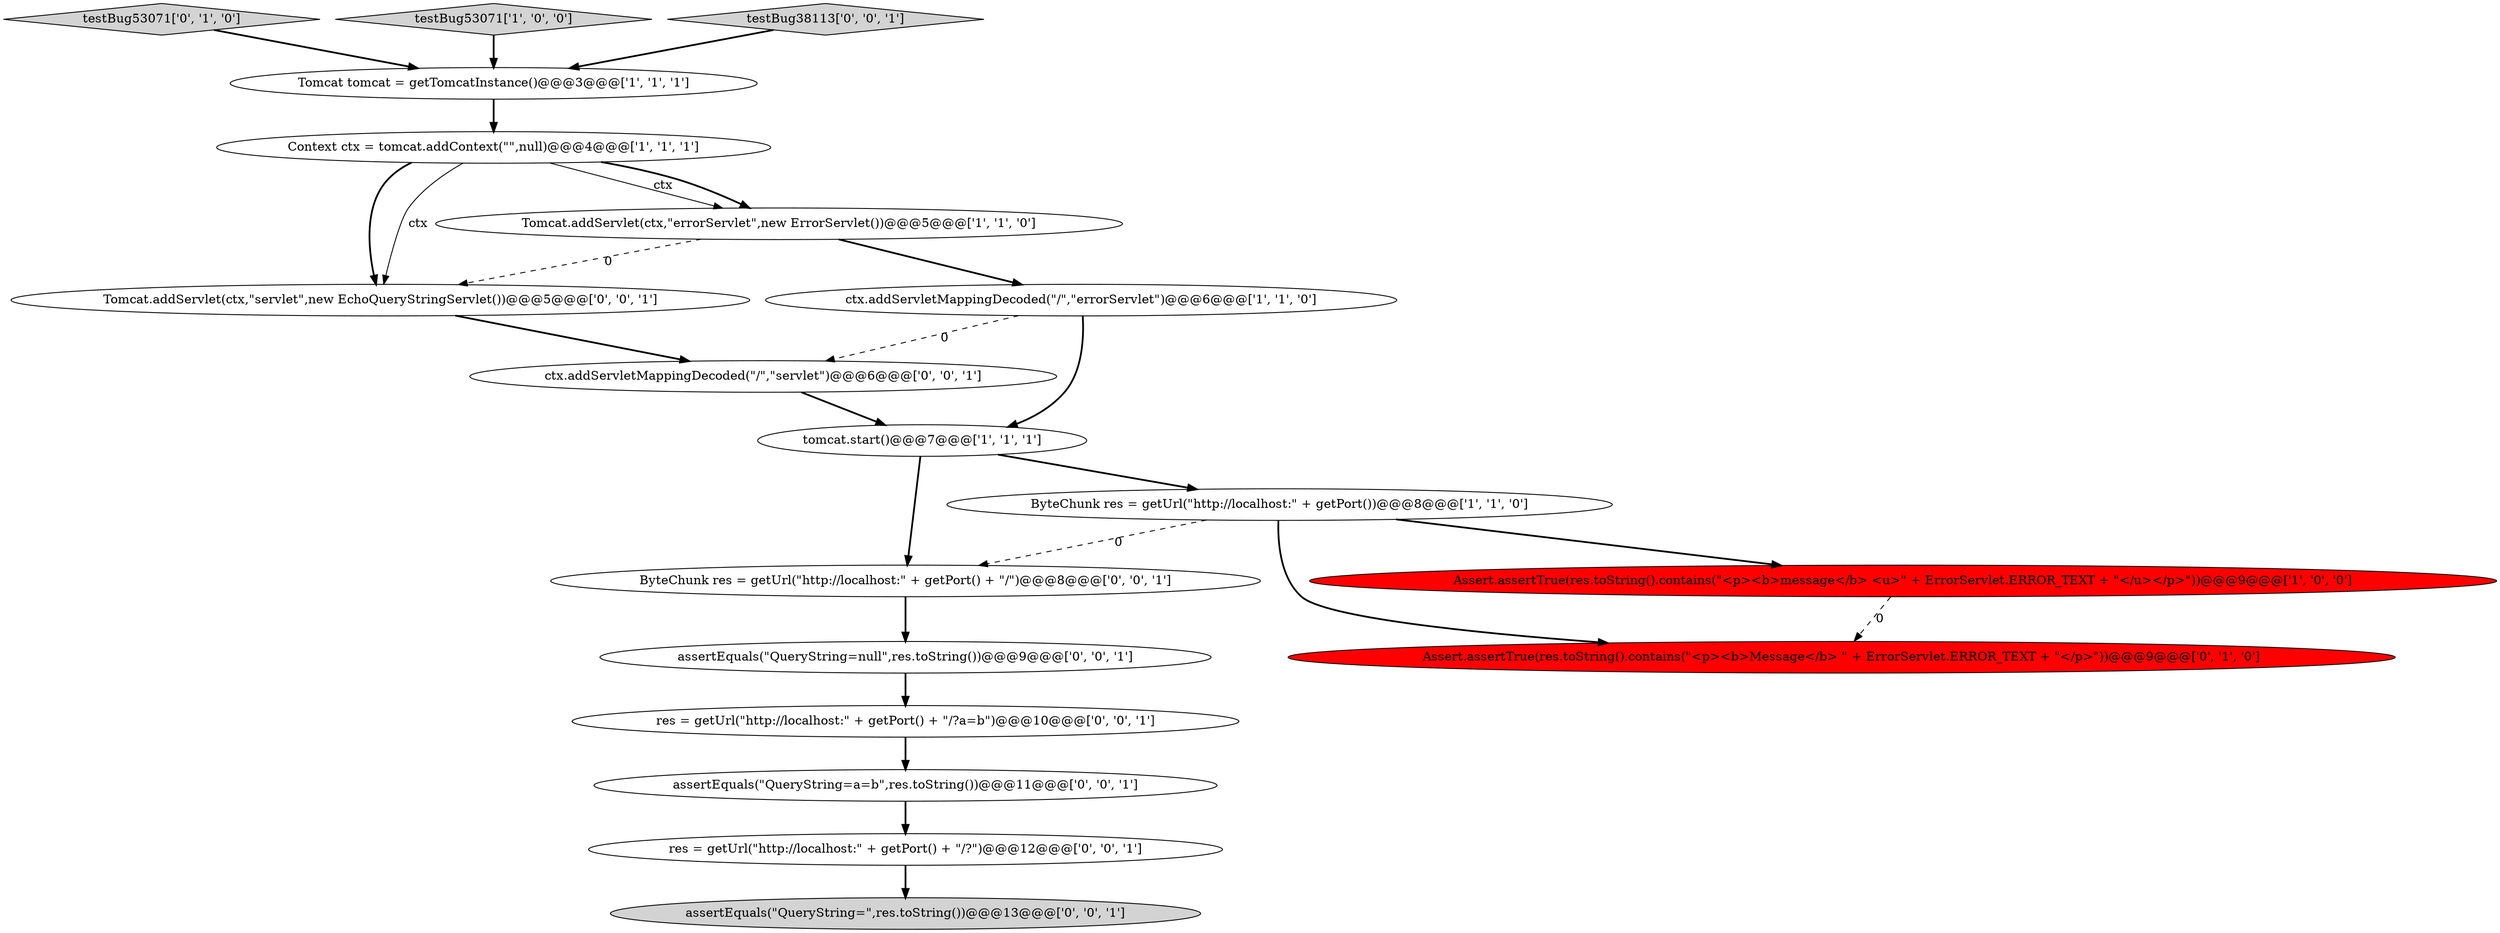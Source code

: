 digraph {
8 [style = filled, label = "Assert.assertTrue(res.toString().contains(\"<p><b>Message</b> \" + ErrorServlet.ERROR_TEXT + \"</p>\"))@@@9@@@['0', '1', '0']", fillcolor = red, shape = ellipse image = "AAA1AAABBB2BBB"];
17 [style = filled, label = "ctx.addServletMappingDecoded(\"/\",\"servlet\")@@@6@@@['0', '0', '1']", fillcolor = white, shape = ellipse image = "AAA0AAABBB3BBB"];
9 [style = filled, label = "testBug53071['0', '1', '0']", fillcolor = lightgray, shape = diamond image = "AAA0AAABBB2BBB"];
16 [style = filled, label = "ByteChunk res = getUrl(\"http://localhost:\" + getPort() + \"/\")@@@8@@@['0', '0', '1']", fillcolor = white, shape = ellipse image = "AAA0AAABBB3BBB"];
4 [style = filled, label = "Assert.assertTrue(res.toString().contains(\"<p><b>message</b> <u>\" + ErrorServlet.ERROR_TEXT + \"</u></p>\"))@@@9@@@['1', '0', '0']", fillcolor = red, shape = ellipse image = "AAA1AAABBB1BBB"];
13 [style = filled, label = "assertEquals(\"QueryString=\",res.toString())@@@13@@@['0', '0', '1']", fillcolor = lightgray, shape = ellipse image = "AAA0AAABBB3BBB"];
6 [style = filled, label = "ByteChunk res = getUrl(\"http://localhost:\" + getPort())@@@8@@@['1', '1', '0']", fillcolor = white, shape = ellipse image = "AAA0AAABBB1BBB"];
18 [style = filled, label = "Tomcat.addServlet(ctx,\"servlet\",new EchoQueryStringServlet())@@@5@@@['0', '0', '1']", fillcolor = white, shape = ellipse image = "AAA0AAABBB3BBB"];
0 [style = filled, label = "Tomcat tomcat = getTomcatInstance()@@@3@@@['1', '1', '1']", fillcolor = white, shape = ellipse image = "AAA0AAABBB1BBB"];
5 [style = filled, label = "Tomcat.addServlet(ctx,\"errorServlet\",new ErrorServlet())@@@5@@@['1', '1', '0']", fillcolor = white, shape = ellipse image = "AAA0AAABBB1BBB"];
10 [style = filled, label = "res = getUrl(\"http://localhost:\" + getPort() + \"/?a=b\")@@@10@@@['0', '0', '1']", fillcolor = white, shape = ellipse image = "AAA0AAABBB3BBB"];
15 [style = filled, label = "assertEquals(\"QueryString=null\",res.toString())@@@9@@@['0', '0', '1']", fillcolor = white, shape = ellipse image = "AAA0AAABBB3BBB"];
3 [style = filled, label = "tomcat.start()@@@7@@@['1', '1', '1']", fillcolor = white, shape = ellipse image = "AAA0AAABBB1BBB"];
1 [style = filled, label = "testBug53071['1', '0', '0']", fillcolor = lightgray, shape = diamond image = "AAA0AAABBB1BBB"];
12 [style = filled, label = "res = getUrl(\"http://localhost:\" + getPort() + \"/?\")@@@12@@@['0', '0', '1']", fillcolor = white, shape = ellipse image = "AAA0AAABBB3BBB"];
14 [style = filled, label = "testBug38113['0', '0', '1']", fillcolor = lightgray, shape = diamond image = "AAA0AAABBB3BBB"];
2 [style = filled, label = "Context ctx = tomcat.addContext(\"\",null)@@@4@@@['1', '1', '1']", fillcolor = white, shape = ellipse image = "AAA0AAABBB1BBB"];
11 [style = filled, label = "assertEquals(\"QueryString=a=b\",res.toString())@@@11@@@['0', '0', '1']", fillcolor = white, shape = ellipse image = "AAA0AAABBB3BBB"];
7 [style = filled, label = "ctx.addServletMappingDecoded(\"/\",\"errorServlet\")@@@6@@@['1', '1', '0']", fillcolor = white, shape = ellipse image = "AAA0AAABBB1BBB"];
16->15 [style = bold, label=""];
15->10 [style = bold, label=""];
9->0 [style = bold, label=""];
7->17 [style = dashed, label="0"];
0->2 [style = bold, label=""];
18->17 [style = bold, label=""];
3->6 [style = bold, label=""];
2->18 [style = bold, label=""];
11->12 [style = bold, label=""];
1->0 [style = bold, label=""];
3->16 [style = bold, label=""];
5->18 [style = dashed, label="0"];
7->3 [style = bold, label=""];
12->13 [style = bold, label=""];
6->4 [style = bold, label=""];
6->16 [style = dashed, label="0"];
14->0 [style = bold, label=""];
2->18 [style = solid, label="ctx"];
2->5 [style = solid, label="ctx"];
6->8 [style = bold, label=""];
4->8 [style = dashed, label="0"];
17->3 [style = bold, label=""];
5->7 [style = bold, label=""];
2->5 [style = bold, label=""];
10->11 [style = bold, label=""];
}
